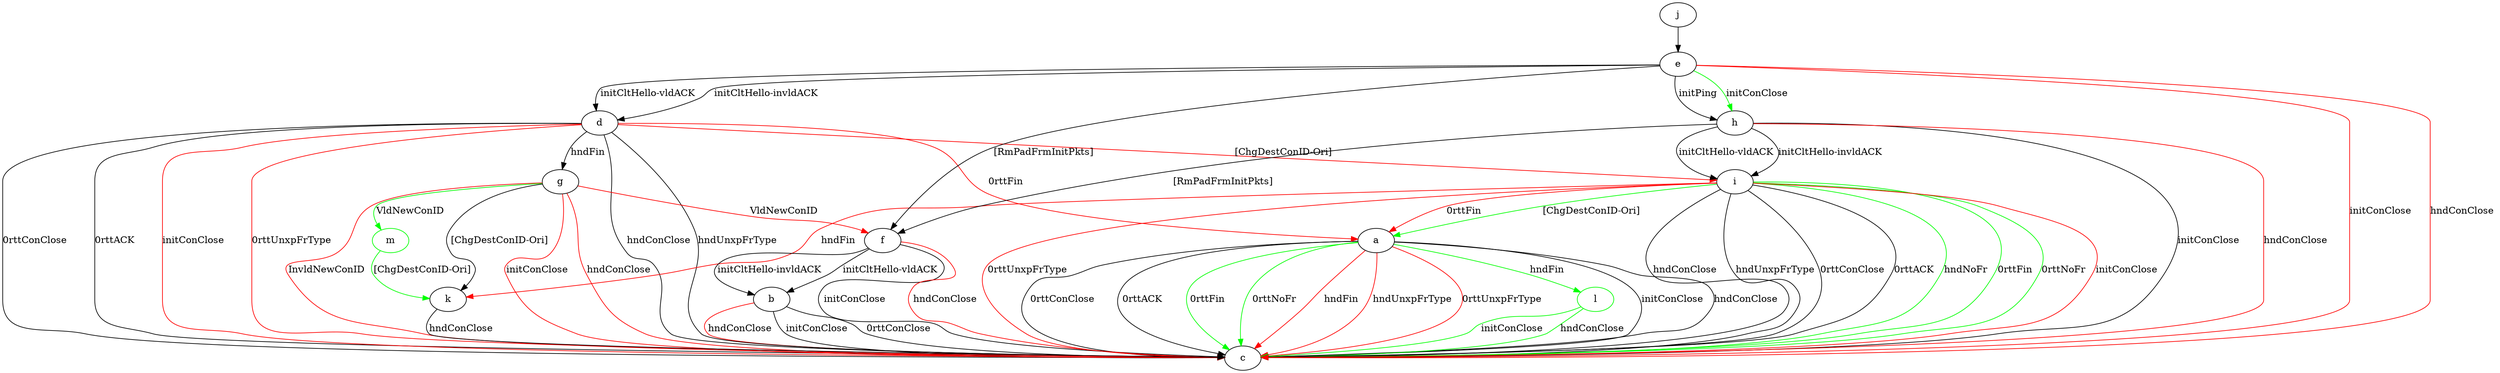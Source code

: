 digraph "" {
	a -> c	[key=0,
		label="initConClose "];
	a -> c	[key=1,
		label="hndConClose "];
	a -> c	[key=2,
		label="0rttConClose "];
	a -> c	[key=3,
		label="0rttACK "];
	a -> c	[key=4,
		color=green,
		label="0rttFin "];
	a -> c	[key=5,
		color=green,
		label="0rttNoFr "];
	a -> c	[key=6,
		color=red,
		label="hndFin "];
	a -> c	[key=7,
		color=red,
		label="hndUnxpFrType "];
	a -> c	[key=8,
		color=red,
		label="0rttUnxpFrType "];
	l	[color=green];
	a -> l	[key=0,
		color=green,
		label="hndFin "];
	b -> c	[key=0,
		label="initConClose "];
	b -> c	[key=1,
		label="0rttConClose "];
	b -> c	[key=2,
		color=red,
		label="hndConClose "];
	d -> a	[key=0,
		color=red,
		label="0rttFin "];
	d -> c	[key=0,
		label="hndConClose "];
	d -> c	[key=1,
		label="hndUnxpFrType "];
	d -> c	[key=2,
		label="0rttConClose "];
	d -> c	[key=3,
		label="0rttACK "];
	d -> c	[key=4,
		color=red,
		label="initConClose "];
	d -> c	[key=5,
		color=red,
		label="0rttUnxpFrType "];
	d -> g	[key=0,
		label="hndFin "];
	d -> i	[key=0,
		color=red,
		label="[ChgDestConID-Ori] "];
	e -> c	[key=0,
		color=red,
		label="initConClose "];
	e -> c	[key=1,
		color=red,
		label="hndConClose "];
	e -> d	[key=0,
		label="initCltHello-vldACK "];
	e -> d	[key=1,
		label="initCltHello-invldACK "];
	e -> f	[key=0,
		label="[RmPadFrmInitPkts] "];
	e -> h	[key=0,
		label="initPing "];
	e -> h	[key=1,
		color=green,
		label="initConClose "];
	f -> b	[key=0,
		label="initCltHello-vldACK "];
	f -> b	[key=1,
		label="initCltHello-invldACK "];
	f -> c	[key=0,
		label="initConClose "];
	f -> c	[key=1,
		color=red,
		label="hndConClose "];
	g -> c	[key=0,
		color=red,
		label="initConClose "];
	g -> c	[key=1,
		color=red,
		label="hndConClose "];
	g -> c	[key=2,
		color=red,
		label="InvldNewConID "];
	g -> f	[key=0,
		color=red,
		label="VldNewConID "];
	g -> k	[key=0,
		label="[ChgDestConID-Ori] "];
	m	[color=green];
	g -> m	[key=0,
		color=green,
		label="VldNewConID "];
	h -> c	[key=0,
		label="initConClose "];
	h -> c	[key=1,
		color=red,
		label="hndConClose "];
	h -> f	[key=0,
		label="[RmPadFrmInitPkts] "];
	h -> i	[key=0,
		label="initCltHello-vldACK "];
	h -> i	[key=1,
		label="initCltHello-invldACK "];
	i -> a	[key=0,
		color=green,
		label="[ChgDestConID-Ori] "];
	i -> a	[key=1,
		color=red,
		label="0rttFin "];
	i -> c	[key=0,
		label="hndConClose "];
	i -> c	[key=1,
		label="hndUnxpFrType "];
	i -> c	[key=2,
		label="0rttConClose "];
	i -> c	[key=3,
		label="0rttACK "];
	i -> c	[key=4,
		color=green,
		label="hndNoFr "];
	i -> c	[key=5,
		color=green,
		label="0rttFin "];
	i -> c	[key=6,
		color=green,
		label="0rttNoFr "];
	i -> c	[key=7,
		color=red,
		label="initConClose "];
	i -> c	[key=8,
		color=red,
		label="0rttUnxpFrType "];
	i -> k	[key=0,
		color=red,
		label="hndFin "];
	j -> e	[key=0];
	k -> c	[key=0,
		label="hndConClose "];
	l -> c	[key=0,
		color=green,
		label="initConClose "];
	l -> c	[key=1,
		color=green,
		label="hndConClose "];
	m -> k	[key=0,
		color=green,
		label="[ChgDestConID-Ori] "];
}
